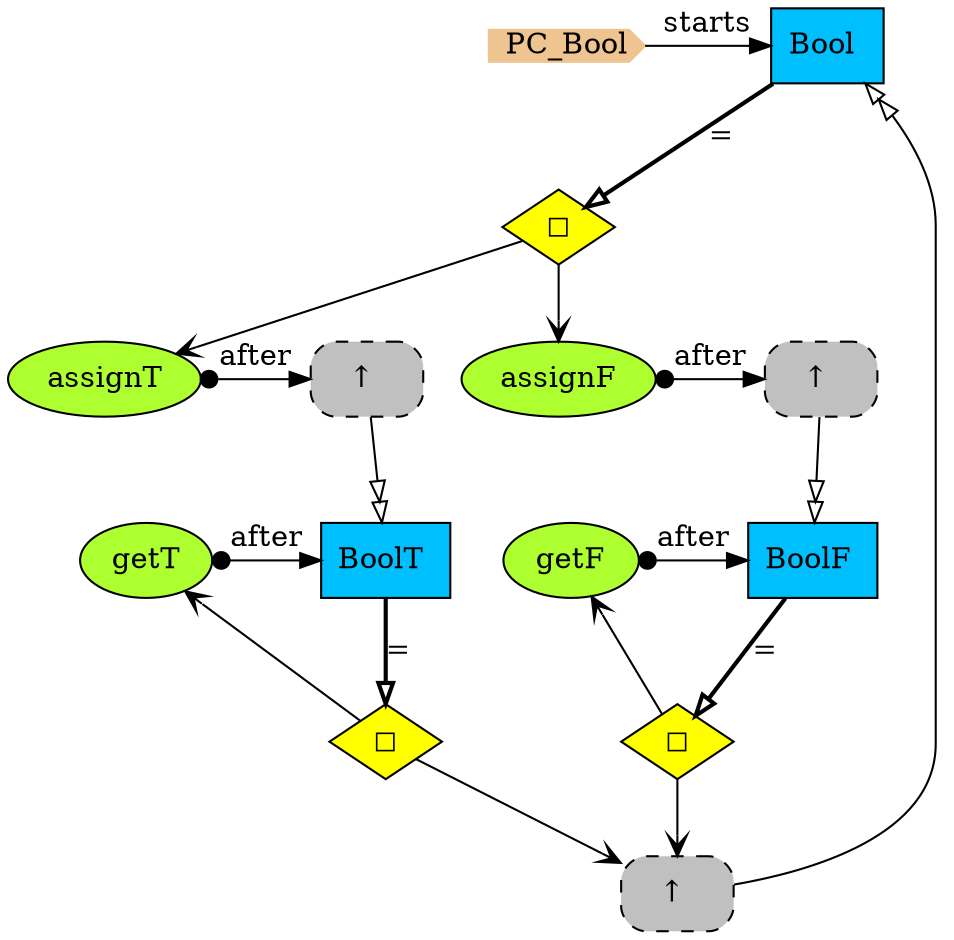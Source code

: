 digraph {
StartN_ [shape = cds,color=burlywood2,style=filled,height=.2,width=.2, label =PC_Bool];
Bool [shape=box,fillcolor=deepskyblue,style = filled,label="Bool "];
assignT [shape=ellipse,fillcolor=greenyellow,style = filled,label="assignT"];
RefBoolT [shape=rectangle,fillcolor=gray,style="rounded,filled,dashed",label="↑ "];
BoolT [shape=box,fillcolor=deepskyblue,style = filled,label="BoolT "];
getT [shape=ellipse,fillcolor=greenyellow,style = filled,label="getT"];
BoolF [shape=box,fillcolor=deepskyblue,style = filled,label="BoolF "];
getF [shape=ellipse,fillcolor=greenyellow,style = filled,label="getF"];
OpBoolF [shape=diamond,fillcolor=yellow,style = filled,label="◻︎"];
RefBool [shape=rectangle,fillcolor=gray,style="rounded,filled,dashed",label="↑ "];
OpBoolT [shape=diamond,fillcolor=yellow,style = filled,label="◻︎"];
RefBoolF [shape=rectangle,fillcolor=gray,style="rounded,filled,dashed",label="↑ "];
assignF [shape=ellipse,fillcolor=greenyellow,style = filled,label="assignF"];
OpBool [shape=diamond,fillcolor=yellow,style = filled,label="◻︎"];

{rank=same;BoolF,getF}
{rank=same;RefBoolF,assignF}
{rank=same;RefBoolT,assignT}
{rank=same;BoolT,getT}
{rank=same;Bool,StartN_}

getF->BoolF[arrowtail=dot,dir=both,label="after"];
OpBoolF->getF[arrowhead="open"];
RefBool->Bool[arrowhead="normalnormal",fillcolor=white,label=" "];
OpBoolT->RefBool[arrowhead="open"];
assignF->RefBoolF[arrowtail=dot,dir=both,label="after"];
OpBool->assignF[arrowhead="open"];
StartN_->Bool[label="starts"];
Bool->OpBool[arrowhead="onormal",penwidth=2,label="="];
BoolT->OpBoolT[arrowhead="onormal",penwidth=2,label="="];
BoolF->OpBoolF[arrowhead="onormal",penwidth=2,label="="];
OpBool->assignT[arrowhead="open"];
assignT->RefBoolT[arrowtail=dot,dir=both,label="after"];
OpBoolT->getT[arrowhead="open"];
getT->BoolT[arrowtail=dot,dir=both,label="after"];
RefBoolT->BoolT[arrowhead="normalnormal",fillcolor=white,label=" "];
OpBoolF->RefBool[arrowhead="open"];
RefBoolF->BoolF[arrowhead="normalnormal",fillcolor=white,label=" "];
}